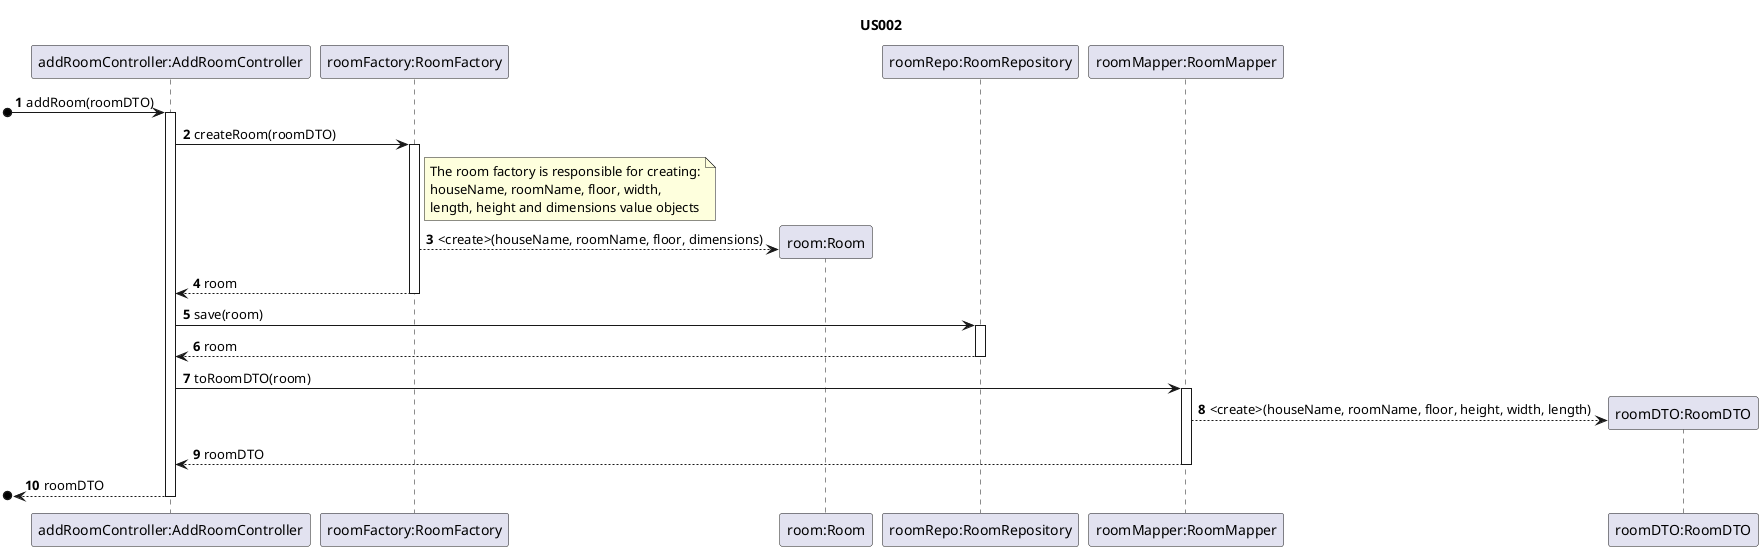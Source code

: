 @startuml
'https://plantuml.com/sequence-diagram

autonumber

title US002

/'
As an Administrator, I want to add a new room to the house, in order to
configure it.
'/

participant "addRoomController:AddRoomController" as ARC
participant "roomFactory:RoomFactory" as RF
participant "room:Room" as R
participant "roomRepo:RoomRepository" as RR
participant "roomMapper:RoomMapper" as RM
participant "roomDTO:RoomDTO" as RD

[o-> ARC : addRoom(roomDTO)
activate ARC

ARC -> RF : createRoom(roomDTO)
activate RF
note right of RF
  The room factory is responsible for creating:
  houseName, roomName, floor, width,
  length, height and dimensions value objects
end note
RF --> R** : <create>(houseName, roomName, floor, dimensions)
RF --> ARC : room
deactivate RF
ARC -> RR : save(room)
activate RR
RR --> ARC : room
deactivate RR
ARC -> RM : toRoomDTO(room)
activate RM
RM --> RD** : <create>(houseName, roomName, floor, height, width, length)
RM --> ARC : roomDTO
deactivate RM
[o<-- ARC : roomDTO
deactivate ARC

@enduml
